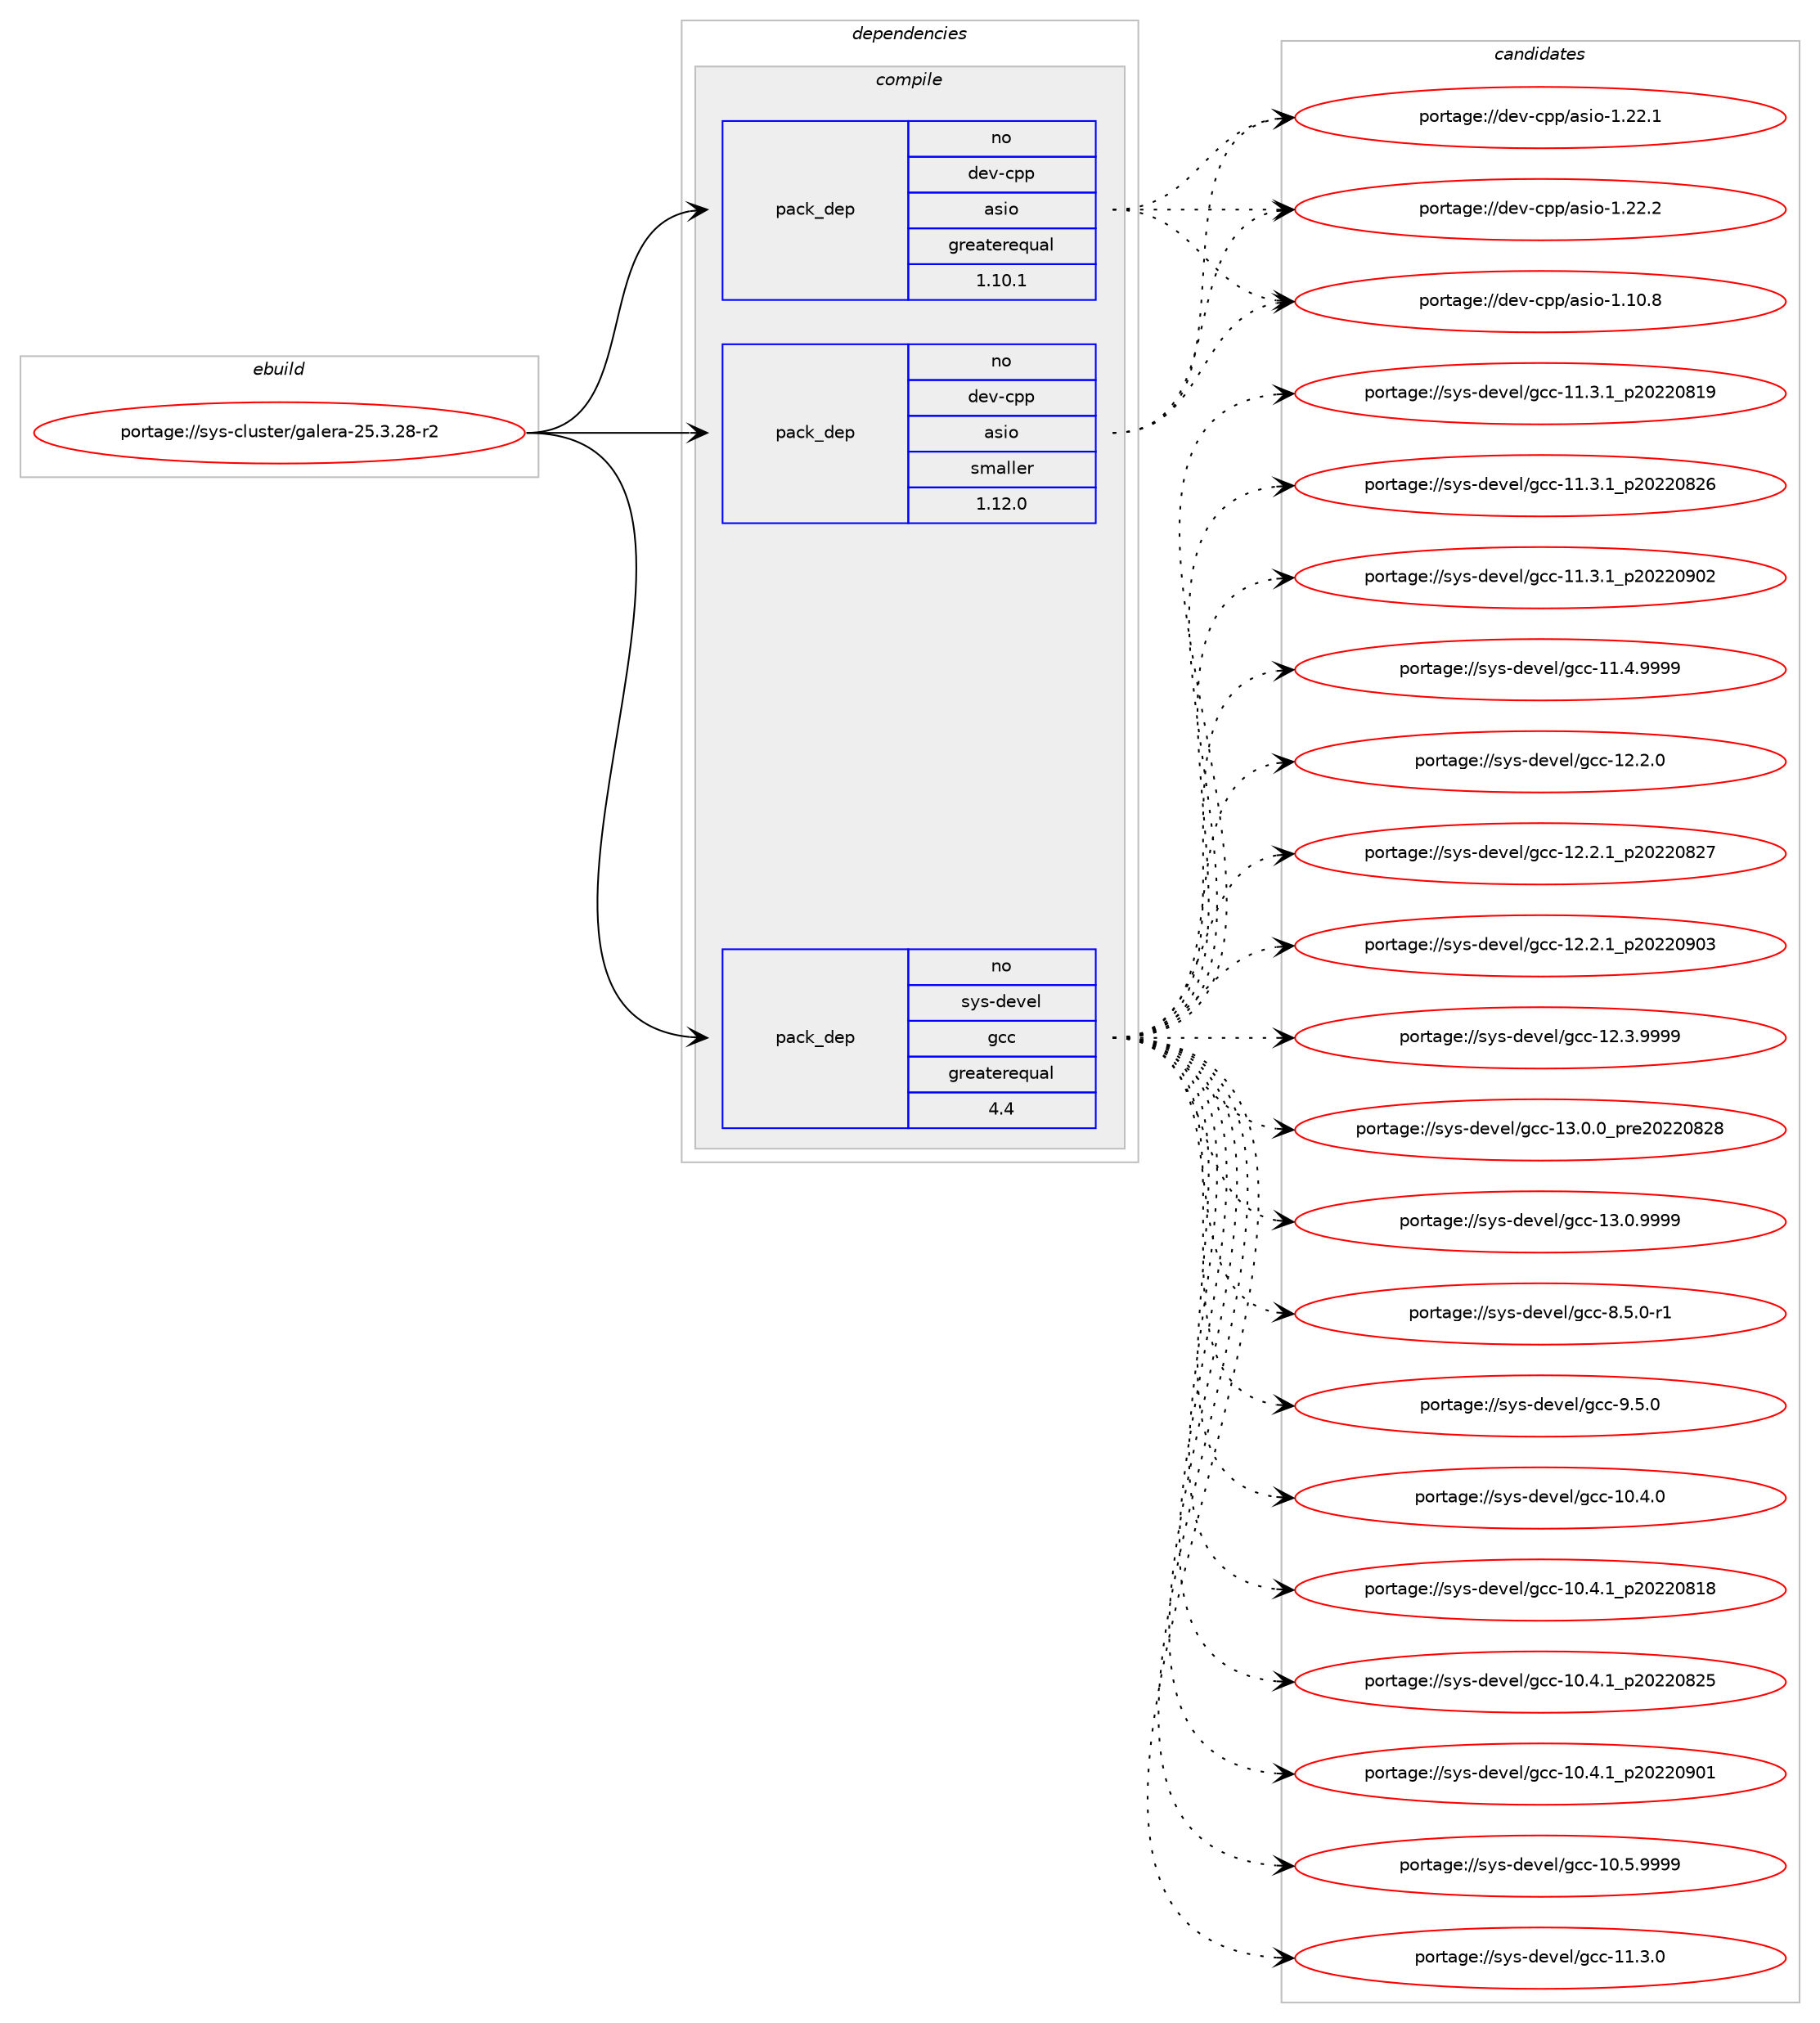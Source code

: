 digraph prolog {

# *************
# Graph options
# *************

newrank=true;
concentrate=true;
compound=true;
graph [rankdir=LR,fontname=Helvetica,fontsize=10,ranksep=1.5];#, ranksep=2.5, nodesep=0.2];
edge  [arrowhead=vee];
node  [fontname=Helvetica,fontsize=10];

# **********
# The ebuild
# **********

subgraph cluster_leftcol {
color=gray;
rank=same;
label=<<i>ebuild</i>>;
id [label="portage://sys-cluster/galera-25.3.28-r2", color=red, width=4, href="../sys-cluster/galera-25.3.28-r2.svg"];
}

# ****************
# The dependencies
# ****************

subgraph cluster_midcol {
color=gray;
label=<<i>dependencies</i>>;
subgraph cluster_compile {
fillcolor="#eeeeee";
style=filled;
label=<<i>compile</i>>;
subgraph pack333 {
dependency800 [label=<<TABLE BORDER="0" CELLBORDER="1" CELLSPACING="0" CELLPADDING="4" WIDTH="220"><TR><TD ROWSPAN="6" CELLPADDING="30">pack_dep</TD></TR><TR><TD WIDTH="110">no</TD></TR><TR><TD>dev-cpp</TD></TR><TR><TD>asio</TD></TR><TR><TD>greaterequal</TD></TR><TR><TD>1.10.1</TD></TR></TABLE>>, shape=none, color=blue];
}
id:e -> dependency800:w [weight=20,style="solid",arrowhead="vee"];
subgraph pack334 {
dependency801 [label=<<TABLE BORDER="0" CELLBORDER="1" CELLSPACING="0" CELLPADDING="4" WIDTH="220"><TR><TD ROWSPAN="6" CELLPADDING="30">pack_dep</TD></TR><TR><TD WIDTH="110">no</TD></TR><TR><TD>dev-cpp</TD></TR><TR><TD>asio</TD></TR><TR><TD>smaller</TD></TR><TR><TD>1.12.0</TD></TR></TABLE>>, shape=none, color=blue];
}
id:e -> dependency801:w [weight=20,style="solid",arrowhead="vee"];
# *** BEGIN UNKNOWN DEPENDENCY TYPE (TODO) ***
# id -> package_dependency(portage://sys-cluster/galera-25.3.28-r2,install,no,dev-libs,boost,none,[,,],any_same_slot,[])
# *** END UNKNOWN DEPENDENCY TYPE (TODO) ***

# *** BEGIN UNKNOWN DEPENDENCY TYPE (TODO) ***
# id -> package_dependency(portage://sys-cluster/galera-25.3.28-r2,install,no,dev-libs,check,none,[,,],[],[])
# *** END UNKNOWN DEPENDENCY TYPE (TODO) ***

# *** BEGIN UNKNOWN DEPENDENCY TYPE (TODO) ***
# id -> package_dependency(portage://sys-cluster/galera-25.3.28-r2,install,no,dev-libs,openssl,none,[,,],[slot(0),equal],[])
# *** END UNKNOWN DEPENDENCY TYPE (TODO) ***

subgraph pack335 {
dependency802 [label=<<TABLE BORDER="0" CELLBORDER="1" CELLSPACING="0" CELLPADDING="4" WIDTH="220"><TR><TD ROWSPAN="6" CELLPADDING="30">pack_dep</TD></TR><TR><TD WIDTH="110">no</TD></TR><TR><TD>sys-devel</TD></TR><TR><TD>gcc</TD></TR><TR><TD>greaterequal</TD></TR><TR><TD>4.4</TD></TR></TABLE>>, shape=none, color=blue];
}
id:e -> dependency802:w [weight=20,style="solid",arrowhead="vee"];
}
subgraph cluster_compileandrun {
fillcolor="#eeeeee";
style=filled;
label=<<i>compile and run</i>>;
}
subgraph cluster_run {
fillcolor="#eeeeee";
style=filled;
label=<<i>run</i>>;
# *** BEGIN UNKNOWN DEPENDENCY TYPE (TODO) ***
# id -> package_dependency(portage://sys-cluster/galera-25.3.28-r2,run,no,dev-libs,boost,none,[,,],any_same_slot,[])
# *** END UNKNOWN DEPENDENCY TYPE (TODO) ***

# *** BEGIN UNKNOWN DEPENDENCY TYPE (TODO) ***
# id -> package_dependency(portage://sys-cluster/galera-25.3.28-r2,run,no,dev-libs,openssl,none,[,,],[slot(0),equal],[])
# *** END UNKNOWN DEPENDENCY TYPE (TODO) ***

}
}

# **************
# The candidates
# **************

subgraph cluster_choices {
rank=same;
color=gray;
label=<<i>candidates</i>>;

subgraph choice333 {
color=black;
nodesep=1;
choice1001011184599112112479711510511145494649484656 [label="portage://dev-cpp/asio-1.10.8", color=red, width=4,href="../dev-cpp/asio-1.10.8.svg"];
choice1001011184599112112479711510511145494650504649 [label="portage://dev-cpp/asio-1.22.1", color=red, width=4,href="../dev-cpp/asio-1.22.1.svg"];
choice1001011184599112112479711510511145494650504650 [label="portage://dev-cpp/asio-1.22.2", color=red, width=4,href="../dev-cpp/asio-1.22.2.svg"];
dependency800:e -> choice1001011184599112112479711510511145494649484656:w [style=dotted,weight="100"];
dependency800:e -> choice1001011184599112112479711510511145494650504649:w [style=dotted,weight="100"];
dependency800:e -> choice1001011184599112112479711510511145494650504650:w [style=dotted,weight="100"];
}
subgraph choice334 {
color=black;
nodesep=1;
choice1001011184599112112479711510511145494649484656 [label="portage://dev-cpp/asio-1.10.8", color=red, width=4,href="../dev-cpp/asio-1.10.8.svg"];
choice1001011184599112112479711510511145494650504649 [label="portage://dev-cpp/asio-1.22.1", color=red, width=4,href="../dev-cpp/asio-1.22.1.svg"];
choice1001011184599112112479711510511145494650504650 [label="portage://dev-cpp/asio-1.22.2", color=red, width=4,href="../dev-cpp/asio-1.22.2.svg"];
dependency801:e -> choice1001011184599112112479711510511145494649484656:w [style=dotted,weight="100"];
dependency801:e -> choice1001011184599112112479711510511145494650504649:w [style=dotted,weight="100"];
dependency801:e -> choice1001011184599112112479711510511145494650504650:w [style=dotted,weight="100"];
}
subgraph choice335 {
color=black;
nodesep=1;
choice1151211154510010111810110847103999945494846524648 [label="portage://sys-devel/gcc-10.4.0", color=red, width=4,href="../sys-devel/gcc-10.4.0.svg"];
choice1151211154510010111810110847103999945494846524649951125048505048564956 [label="portage://sys-devel/gcc-10.4.1_p20220818", color=red, width=4,href="../sys-devel/gcc-10.4.1_p20220818.svg"];
choice1151211154510010111810110847103999945494846524649951125048505048565053 [label="portage://sys-devel/gcc-10.4.1_p20220825", color=red, width=4,href="../sys-devel/gcc-10.4.1_p20220825.svg"];
choice1151211154510010111810110847103999945494846524649951125048505048574849 [label="portage://sys-devel/gcc-10.4.1_p20220901", color=red, width=4,href="../sys-devel/gcc-10.4.1_p20220901.svg"];
choice1151211154510010111810110847103999945494846534657575757 [label="portage://sys-devel/gcc-10.5.9999", color=red, width=4,href="../sys-devel/gcc-10.5.9999.svg"];
choice1151211154510010111810110847103999945494946514648 [label="portage://sys-devel/gcc-11.3.0", color=red, width=4,href="../sys-devel/gcc-11.3.0.svg"];
choice1151211154510010111810110847103999945494946514649951125048505048564957 [label="portage://sys-devel/gcc-11.3.1_p20220819", color=red, width=4,href="../sys-devel/gcc-11.3.1_p20220819.svg"];
choice1151211154510010111810110847103999945494946514649951125048505048565054 [label="portage://sys-devel/gcc-11.3.1_p20220826", color=red, width=4,href="../sys-devel/gcc-11.3.1_p20220826.svg"];
choice1151211154510010111810110847103999945494946514649951125048505048574850 [label="portage://sys-devel/gcc-11.3.1_p20220902", color=red, width=4,href="../sys-devel/gcc-11.3.1_p20220902.svg"];
choice1151211154510010111810110847103999945494946524657575757 [label="portage://sys-devel/gcc-11.4.9999", color=red, width=4,href="../sys-devel/gcc-11.4.9999.svg"];
choice1151211154510010111810110847103999945495046504648 [label="portage://sys-devel/gcc-12.2.0", color=red, width=4,href="../sys-devel/gcc-12.2.0.svg"];
choice1151211154510010111810110847103999945495046504649951125048505048565055 [label="portage://sys-devel/gcc-12.2.1_p20220827", color=red, width=4,href="../sys-devel/gcc-12.2.1_p20220827.svg"];
choice1151211154510010111810110847103999945495046504649951125048505048574851 [label="portage://sys-devel/gcc-12.2.1_p20220903", color=red, width=4,href="../sys-devel/gcc-12.2.1_p20220903.svg"];
choice1151211154510010111810110847103999945495046514657575757 [label="portage://sys-devel/gcc-12.3.9999", color=red, width=4,href="../sys-devel/gcc-12.3.9999.svg"];
choice1151211154510010111810110847103999945495146484648951121141015048505048565056 [label="portage://sys-devel/gcc-13.0.0_pre20220828", color=red, width=4,href="../sys-devel/gcc-13.0.0_pre20220828.svg"];
choice1151211154510010111810110847103999945495146484657575757 [label="portage://sys-devel/gcc-13.0.9999", color=red, width=4,href="../sys-devel/gcc-13.0.9999.svg"];
choice115121115451001011181011084710399994556465346484511449 [label="portage://sys-devel/gcc-8.5.0-r1", color=red, width=4,href="../sys-devel/gcc-8.5.0-r1.svg"];
choice11512111545100101118101108471039999455746534648 [label="portage://sys-devel/gcc-9.5.0", color=red, width=4,href="../sys-devel/gcc-9.5.0.svg"];
dependency802:e -> choice1151211154510010111810110847103999945494846524648:w [style=dotted,weight="100"];
dependency802:e -> choice1151211154510010111810110847103999945494846524649951125048505048564956:w [style=dotted,weight="100"];
dependency802:e -> choice1151211154510010111810110847103999945494846524649951125048505048565053:w [style=dotted,weight="100"];
dependency802:e -> choice1151211154510010111810110847103999945494846524649951125048505048574849:w [style=dotted,weight="100"];
dependency802:e -> choice1151211154510010111810110847103999945494846534657575757:w [style=dotted,weight="100"];
dependency802:e -> choice1151211154510010111810110847103999945494946514648:w [style=dotted,weight="100"];
dependency802:e -> choice1151211154510010111810110847103999945494946514649951125048505048564957:w [style=dotted,weight="100"];
dependency802:e -> choice1151211154510010111810110847103999945494946514649951125048505048565054:w [style=dotted,weight="100"];
dependency802:e -> choice1151211154510010111810110847103999945494946514649951125048505048574850:w [style=dotted,weight="100"];
dependency802:e -> choice1151211154510010111810110847103999945494946524657575757:w [style=dotted,weight="100"];
dependency802:e -> choice1151211154510010111810110847103999945495046504648:w [style=dotted,weight="100"];
dependency802:e -> choice1151211154510010111810110847103999945495046504649951125048505048565055:w [style=dotted,weight="100"];
dependency802:e -> choice1151211154510010111810110847103999945495046504649951125048505048574851:w [style=dotted,weight="100"];
dependency802:e -> choice1151211154510010111810110847103999945495046514657575757:w [style=dotted,weight="100"];
dependency802:e -> choice1151211154510010111810110847103999945495146484648951121141015048505048565056:w [style=dotted,weight="100"];
dependency802:e -> choice1151211154510010111810110847103999945495146484657575757:w [style=dotted,weight="100"];
dependency802:e -> choice115121115451001011181011084710399994556465346484511449:w [style=dotted,weight="100"];
dependency802:e -> choice11512111545100101118101108471039999455746534648:w [style=dotted,weight="100"];
}
}

}
